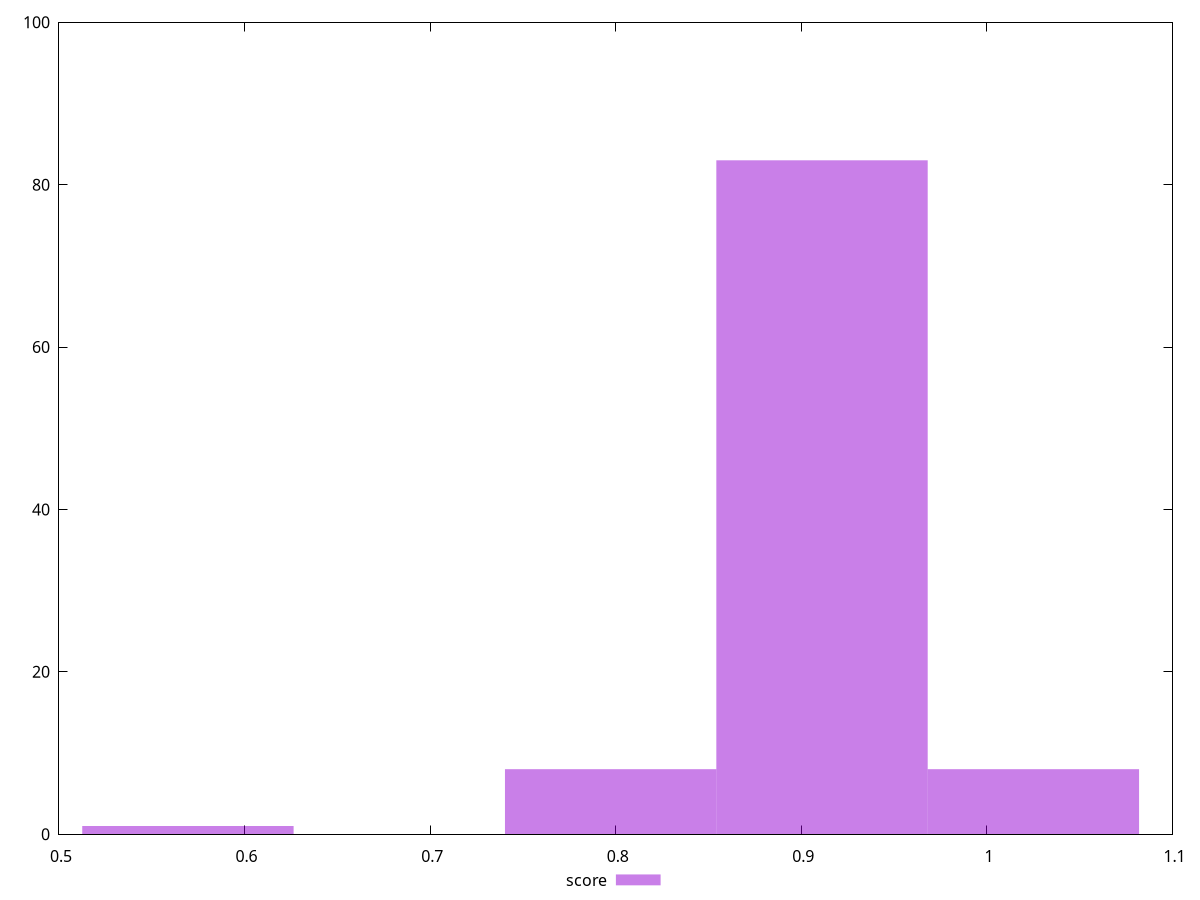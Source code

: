 reset
set terminal svg size 640, 490 enhanced background rgb 'white'
set output "reprap/unused-css-rules/samples/pages/score/histogram.svg"

$score <<EOF
0.7972529305291112 8
0.9111462063189841 83
1.025039482108857 8
0.569466378949365 1
EOF

set key outside below
set boxwidth 0.11389327578987302
set yrange [0:100]
set style fill transparent solid 0.5 noborder

plot \
  $score title "score" with boxes, \


reset